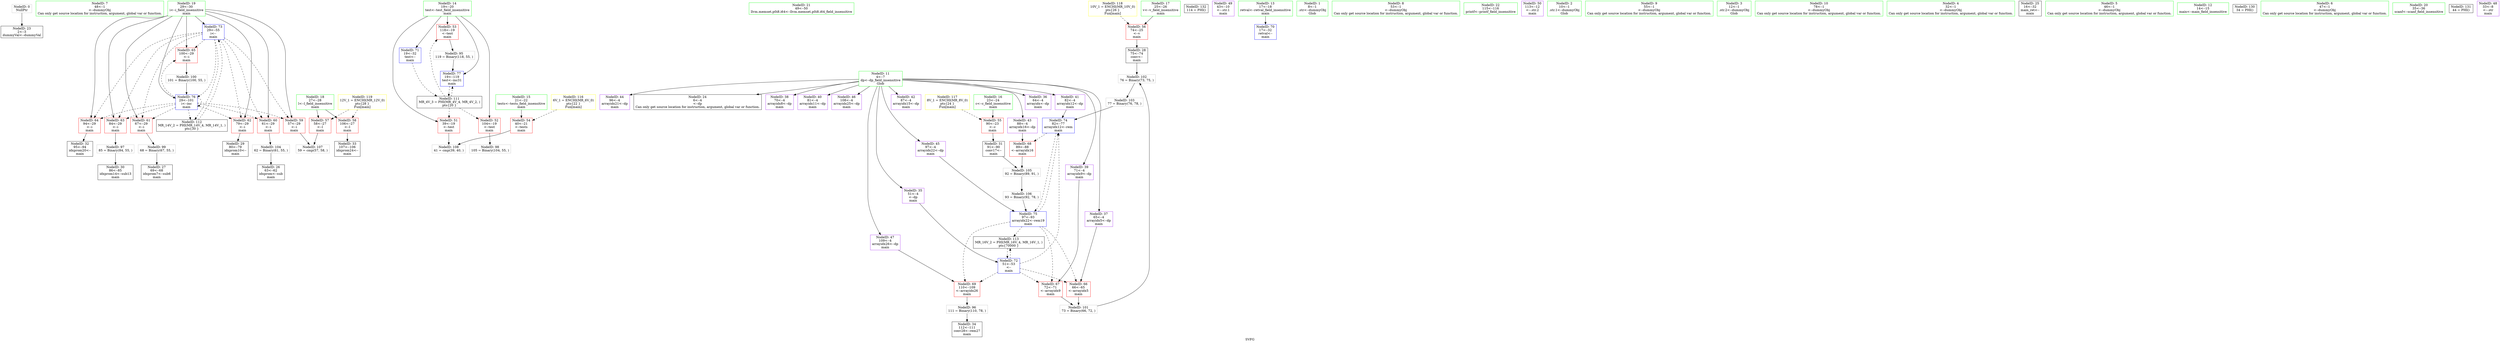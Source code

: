 digraph "SVFG" {
	label="SVFG";

	Node0x55bb66473980 [shape=record,color=grey,label="{NodeID: 0\nNullPtr}"];
	Node0x55bb66473980 -> Node0x55bb66486560[style=solid];
	Node0x55bb66473b30 [shape=record,color=green,label="{NodeID: 7\n48\<--1\n\<--dummyObj\nCan only get source location for instruction, argument, global var or function.}"];
	Node0x55bb66487c50 [shape=record,color=grey,label="{NodeID: 97\n85 = Binary(84, 55, )\n}"];
	Node0x55bb66487c50 -> Node0x55bb66486b70[style=solid];
	Node0x55bb66485d80 [shape=record,color=green,label="{NodeID: 14\n19\<--20\ntest\<--test_field_insensitive\nmain\n}"];
	Node0x55bb66485d80 -> Node0x55bb66488ca0[style=solid];
	Node0x55bb66485d80 -> Node0x55bb66488d70[style=solid];
	Node0x55bb66485d80 -> Node0x55bb66488e40[style=solid];
	Node0x55bb66485d80 -> Node0x55bb66489ce0[style=solid];
	Node0x55bb66485d80 -> Node0x55bb6648a1c0[style=solid];
	Node0x55bb6648c520 [shape=record,color=grey,label="{NodeID: 104\n62 = Binary(61, 55, )\n}"];
	Node0x55bb6648c520 -> Node0x55bb66486830[style=solid];
	Node0x55bb66486360 [shape=record,color=green,label="{NodeID: 21\n49\<--50\nllvm.memset.p0i8.i64\<--llvm.memset.p0i8.i64_field_insensitive\n}"];
	Node0x55bb66490d70 [shape=record,color=black,label="{NodeID: 111\nMR_4V_3 = PHI(MR_4V_4, MR_4V_2, )\npts\{20 \}\n}"];
	Node0x55bb66490d70 -> Node0x55bb66488ca0[style=dashed];
	Node0x55bb66490d70 -> Node0x55bb66488d70[style=dashed];
	Node0x55bb66490d70 -> Node0x55bb66488e40[style=dashed];
	Node0x55bb66490d70 -> Node0x55bb6648a1c0[style=dashed];
	Node0x55bb664869d0 [shape=record,color=black,label="{NodeID: 28\n75\<--74\nconv\<--\nmain\n}"];
	Node0x55bb664869d0 -> Node0x55bb6648c220[style=solid];
	Node0x55bb66492a30 [shape=record,color=yellow,style=double,label="{NodeID: 118\n10V_1 = ENCHI(MR_10V_0)\npts\{26 \}\nFun[main]}"];
	Node0x55bb66492a30 -> Node0x55bb664890b0[style=dashed];
	Node0x55bb66486f80 [shape=record,color=purple,label="{NodeID: 35\n51\<--4\n\<--dp\nmain\n}"];
	Node0x55bb66486f80 -> Node0x55bb66489db0[style=solid];
	Node0x55bb66487530 [shape=record,color=purple,label="{NodeID: 42\n87\<--4\narrayidx15\<--dp\nmain\n}"];
	Node0x55bb66497900 [shape=record,color=black,label="{NodeID: 132\n114 = PHI()\n}"];
	Node0x55bb66488b00 [shape=record,color=purple,label="{NodeID: 49\n43\<--10\n\<--.str.1\nmain\n}"];
	Node0x55bb664890b0 [shape=record,color=red,label="{NodeID: 56\n74\<--25\n\<--v\nmain\n}"];
	Node0x55bb664890b0 -> Node0x55bb664869d0[style=solid];
	Node0x55bb66489660 [shape=record,color=red,label="{NodeID: 63\n84\<--29\n\<--i\nmain\n}"];
	Node0x55bb66489660 -> Node0x55bb66487c50[style=solid];
	Node0x55bb66489c10 [shape=record,color=blue,label="{NodeID: 70\n17\<--32\nretval\<--\nmain\n}"];
	Node0x55bb6648a1c0 [shape=record,color=blue,label="{NodeID: 77\n19\<--119\ntest\<--inc31\nmain\n}"];
	Node0x55bb6648a1c0 -> Node0x55bb66490d70[style=dashed];
	Node0x55bb66472c20 [shape=record,color=green,label="{NodeID: 1\n8\<--1\n.str\<--dummyObj\nGlob }"];
	Node0x55bb66473bc0 [shape=record,color=green,label="{NodeID: 8\n53\<--1\n\<--dummyObj\nCan only get source location for instruction, argument, global var or function.}"];
	Node0x55bb66487dd0 [shape=record,color=grey,label="{NodeID: 98\n105 = Binary(104, 55, )\n}"];
	Node0x55bb66485e50 [shape=record,color=green,label="{NodeID: 15\n21\<--22\ntests\<--tests_field_insensitive\nmain\n}"];
	Node0x55bb66485e50 -> Node0x55bb66488f10[style=solid];
	Node0x55bb6648c6a0 [shape=record,color=grey,label="{NodeID: 105\n92 = Binary(89, 91, )\n}"];
	Node0x55bb6648c6a0 -> Node0x55bb6648c820[style=solid];
	Node0x55bb66486460 [shape=record,color=green,label="{NodeID: 22\n115\<--116\nprintf\<--printf_field_insensitive\n}"];
	Node0x55bb66491270 [shape=record,color=black,label="{NodeID: 112\nMR_14V_2 = PHI(MR_14V_4, MR_14V_1, )\npts\{30 \}\n}"];
	Node0x55bb66491270 -> Node0x55bb66489e80[style=dashed];
	Node0x55bb66486aa0 [shape=record,color=black,label="{NodeID: 29\n80\<--79\nidxprom10\<--\nmain\n}"];
	Node0x55bb66492b10 [shape=record,color=yellow,style=double,label="{NodeID: 119\n12V_1 = ENCHI(MR_12V_0)\npts\{28 \}\nFun[main]}"];
	Node0x55bb66492b10 -> Node0x55bb66489180[style=dashed];
	Node0x55bb66492b10 -> Node0x55bb66489250[style=dashed];
	Node0x55bb66487050 [shape=record,color=purple,label="{NodeID: 36\n64\<--4\narrayidx\<--dp\nmain\n}"];
	Node0x55bb66487600 [shape=record,color=purple,label="{NodeID: 43\n88\<--4\narrayidx16\<--dp\nmain\n}"];
	Node0x55bb66487600 -> Node0x55bb66489a70[style=solid];
	Node0x55bb66488bd0 [shape=record,color=purple,label="{NodeID: 50\n113\<--12\n\<--.str.2\nmain\n}"];
	Node0x55bb66489180 [shape=record,color=red,label="{NodeID: 57\n58\<--27\n\<--l\nmain\n}"];
	Node0x55bb66489180 -> Node0x55bb6648c9a0[style=solid];
	Node0x55bb66489730 [shape=record,color=red,label="{NodeID: 64\n94\<--29\n\<--i\nmain\n}"];
	Node0x55bb66489730 -> Node0x55bb66486d10[style=solid];
	Node0x55bb66489ce0 [shape=record,color=blue,label="{NodeID: 71\n19\<--32\ntest\<--\nmain\n}"];
	Node0x55bb66489ce0 -> Node0x55bb66490d70[style=dashed];
	Node0x55bb66472720 [shape=record,color=green,label="{NodeID: 2\n10\<--1\n.str.1\<--dummyObj\nGlob }"];
	Node0x55bb66485150 [shape=record,color=green,label="{NodeID: 9\n55\<--1\n\<--dummyObj\nCan only get source location for instruction, argument, global var or function.}"];
	Node0x55bb66487f50 [shape=record,color=grey,label="{NodeID: 99\n68 = Binary(67, 55, )\n}"];
	Node0x55bb66487f50 -> Node0x55bb66486900[style=solid];
	Node0x55bb66485f20 [shape=record,color=green,label="{NodeID: 16\n23\<--24\nc\<--c_field_insensitive\nmain\n}"];
	Node0x55bb66485f20 -> Node0x55bb66488fe0[style=solid];
	Node0x55bb6648c820 [shape=record,color=grey,label="{NodeID: 106\n93 = Binary(92, 78, )\n}"];
	Node0x55bb6648c820 -> Node0x55bb6648a020[style=solid];
	Node0x55bb66486560 [shape=record,color=black,label="{NodeID: 23\n2\<--3\ndummyVal\<--dummyVal\n}"];
	Node0x55bb66491770 [shape=record,color=black,label="{NodeID: 113\nMR_16V_2 = PHI(MR_16V_4, MR_16V_1, )\npts\{70000 \}\n}"];
	Node0x55bb66491770 -> Node0x55bb66489db0[style=dashed];
	Node0x55bb66486b70 [shape=record,color=black,label="{NodeID: 30\n86\<--85\nidxprom14\<--sub13\nmain\n}"];
	Node0x55bb66487120 [shape=record,color=purple,label="{NodeID: 37\n65\<--4\narrayidx5\<--dp\nmain\n}"];
	Node0x55bb66487120 -> Node0x55bb664898d0[style=solid];
	Node0x55bb664876d0 [shape=record,color=purple,label="{NodeID: 44\n96\<--4\narrayidx21\<--dp\nmain\n}"];
	Node0x55bb66488ca0 [shape=record,color=red,label="{NodeID: 51\n39\<--19\n\<--test\nmain\n}"];
	Node0x55bb66488ca0 -> Node0x55bb6648cb20[style=solid];
	Node0x55bb66489250 [shape=record,color=red,label="{NodeID: 58\n106\<--27\n\<--l\nmain\n}"];
	Node0x55bb66489250 -> Node0x55bb66486de0[style=solid];
	Node0x55bb66489800 [shape=record,color=red,label="{NodeID: 65\n100\<--29\n\<--i\nmain\n}"];
	Node0x55bb66489800 -> Node0x55bb664880d0[style=solid];
	Node0x55bb66489db0 [shape=record,color=blue,label="{NodeID: 72\n51\<--53\n\<--\nmain\n}"];
	Node0x55bb66489db0 -> Node0x55bb664898d0[style=dashed];
	Node0x55bb66489db0 -> Node0x55bb664899a0[style=dashed];
	Node0x55bb66489db0 -> Node0x55bb66489b40[style=dashed];
	Node0x55bb66489db0 -> Node0x55bb66489f50[style=dashed];
	Node0x55bb66489db0 -> Node0x55bb66491770[style=dashed];
	Node0x55bb66484e10 [shape=record,color=green,label="{NodeID: 3\n12\<--1\n.str.2\<--dummyObj\nGlob }"];
	Node0x55bb66485220 [shape=record,color=green,label="{NodeID: 10\n78\<--1\n\<--dummyObj\nCan only get source location for instruction, argument, global var or function.}"];
	Node0x55bb664880d0 [shape=record,color=grey,label="{NodeID: 100\n101 = Binary(100, 55, )\n}"];
	Node0x55bb664880d0 -> Node0x55bb6648a0f0[style=solid];
	Node0x55bb66485ff0 [shape=record,color=green,label="{NodeID: 17\n25\<--26\nv\<--v_field_insensitive\nmain\n}"];
	Node0x55bb66485ff0 -> Node0x55bb664890b0[style=solid];
	Node0x55bb6648c9a0 [shape=record,color=grey,label="{NodeID: 107\n59 = cmp(57, 58, )\n}"];
	Node0x55bb66486660 [shape=record,color=black,label="{NodeID: 24\n6\<--4\n\<--dp\nCan only get source location for instruction, argument, global var or function.}"];
	Node0x55bb66486c40 [shape=record,color=black,label="{NodeID: 31\n91\<--90\nconv17\<--\nmain\n}"];
	Node0x55bb66486c40 -> Node0x55bb6648c6a0[style=solid];
	Node0x55bb664871f0 [shape=record,color=purple,label="{NodeID: 38\n70\<--4\narrayidx8\<--dp\nmain\n}"];
	Node0x55bb664877a0 [shape=record,color=purple,label="{NodeID: 45\n97\<--4\narrayidx22\<--dp\nmain\n}"];
	Node0x55bb664877a0 -> Node0x55bb6648a020[style=solid];
	Node0x55bb66488d70 [shape=record,color=red,label="{NodeID: 52\n104\<--19\n\<--test\nmain\n}"];
	Node0x55bb66488d70 -> Node0x55bb66487dd0[style=solid];
	Node0x55bb66489320 [shape=record,color=red,label="{NodeID: 59\n57\<--29\n\<--i\nmain\n}"];
	Node0x55bb66489320 -> Node0x55bb6648c9a0[style=solid];
	Node0x55bb664898d0 [shape=record,color=red,label="{NodeID: 66\n66\<--65\n\<--arrayidx5\nmain\n}"];
	Node0x55bb664898d0 -> Node0x55bb6648c0a0[style=solid];
	Node0x55bb66489e80 [shape=record,color=blue,label="{NodeID: 73\n29\<--55\ni\<--\nmain\n}"];
	Node0x55bb66489e80 -> Node0x55bb66489320[style=dashed];
	Node0x55bb66489e80 -> Node0x55bb664893f0[style=dashed];
	Node0x55bb66489e80 -> Node0x55bb664894c0[style=dashed];
	Node0x55bb66489e80 -> Node0x55bb66489590[style=dashed];
	Node0x55bb66489e80 -> Node0x55bb66489660[style=dashed];
	Node0x55bb66489e80 -> Node0x55bb66489730[style=dashed];
	Node0x55bb66489e80 -> Node0x55bb66489800[style=dashed];
	Node0x55bb66489e80 -> Node0x55bb6648a0f0[style=dashed];
	Node0x55bb66489e80 -> Node0x55bb66491270[style=dashed];
	Node0x55bb66484ea0 [shape=record,color=green,label="{NodeID: 4\n32\<--1\n\<--dummyObj\nCan only get source location for instruction, argument, global var or function.}"];
	Node0x55bb664852f0 [shape=record,color=green,label="{NodeID: 11\n4\<--7\ndp\<--dp_field_insensitive\nGlob }"];
	Node0x55bb664852f0 -> Node0x55bb66486660[style=solid];
	Node0x55bb664852f0 -> Node0x55bb66486f80[style=solid];
	Node0x55bb664852f0 -> Node0x55bb66487050[style=solid];
	Node0x55bb664852f0 -> Node0x55bb66487120[style=solid];
	Node0x55bb664852f0 -> Node0x55bb664871f0[style=solid];
	Node0x55bb664852f0 -> Node0x55bb664872c0[style=solid];
	Node0x55bb664852f0 -> Node0x55bb66487390[style=solid];
	Node0x55bb664852f0 -> Node0x55bb66487460[style=solid];
	Node0x55bb664852f0 -> Node0x55bb66487530[style=solid];
	Node0x55bb664852f0 -> Node0x55bb66487600[style=solid];
	Node0x55bb664852f0 -> Node0x55bb664876d0[style=solid];
	Node0x55bb664852f0 -> Node0x55bb664877a0[style=solid];
	Node0x55bb664852f0 -> Node0x55bb66487870[style=solid];
	Node0x55bb664852f0 -> Node0x55bb66487940[style=solid];
	Node0x55bb6648c0a0 [shape=record,color=grey,label="{NodeID: 101\n73 = Binary(66, 72, )\n}"];
	Node0x55bb6648c0a0 -> Node0x55bb6648c220[style=solid];
	Node0x55bb664860c0 [shape=record,color=green,label="{NodeID: 18\n27\<--28\nl\<--l_field_insensitive\nmain\n}"];
	Node0x55bb664860c0 -> Node0x55bb66489180[style=solid];
	Node0x55bb664860c0 -> Node0x55bb66489250[style=solid];
	Node0x55bb6648cb20 [shape=record,color=grey,label="{NodeID: 108\n41 = cmp(39, 40, )\n}"];
	Node0x55bb66486760 [shape=record,color=black,label="{NodeID: 25\n16\<--32\nmain_ret\<--\nmain\n}"];
	Node0x55bb66486d10 [shape=record,color=black,label="{NodeID: 32\n95\<--94\nidxprom20\<--\nmain\n}"];
	Node0x55bb664872c0 [shape=record,color=purple,label="{NodeID: 39\n71\<--4\narrayidx9\<--dp\nmain\n}"];
	Node0x55bb664872c0 -> Node0x55bb664899a0[style=solid];
	Node0x55bb66487870 [shape=record,color=purple,label="{NodeID: 46\n108\<--4\narrayidx25\<--dp\nmain\n}"];
	Node0x55bb66488e40 [shape=record,color=red,label="{NodeID: 53\n118\<--19\n\<--test\nmain\n}"];
	Node0x55bb66488e40 -> Node0x55bb6648af90[style=solid];
	Node0x55bb664893f0 [shape=record,color=red,label="{NodeID: 60\n61\<--29\n\<--i\nmain\n}"];
	Node0x55bb664893f0 -> Node0x55bb6648c520[style=solid];
	Node0x55bb664899a0 [shape=record,color=red,label="{NodeID: 67\n72\<--71\n\<--arrayidx9\nmain\n}"];
	Node0x55bb664899a0 -> Node0x55bb6648c0a0[style=solid];
	Node0x55bb66489f50 [shape=record,color=blue,label="{NodeID: 74\n82\<--77\narrayidx12\<--rem\nmain\n}"];
	Node0x55bb66489f50 -> Node0x55bb66489a70[style=dashed];
	Node0x55bb66489f50 -> Node0x55bb6648a020[style=dashed];
	Node0x55bb66473a10 [shape=record,color=green,label="{NodeID: 5\n46\<--1\n\<--dummyObj\nCan only get source location for instruction, argument, global var or function.}"];
	Node0x55bb6648af90 [shape=record,color=grey,label="{NodeID: 95\n119 = Binary(118, 55, )\n}"];
	Node0x55bb6648af90 -> Node0x55bb6648a1c0[style=solid];
	Node0x55bb66485bb0 [shape=record,color=green,label="{NodeID: 12\n14\<--15\nmain\<--main_field_insensitive\n}"];
	Node0x55bb6648c220 [shape=record,color=grey,label="{NodeID: 102\n76 = Binary(73, 75, )\n}"];
	Node0x55bb6648c220 -> Node0x55bb6648c3a0[style=solid];
	Node0x55bb66486190 [shape=record,color=green,label="{NodeID: 19\n29\<--30\ni\<--i_field_insensitive\nmain\n}"];
	Node0x55bb66486190 -> Node0x55bb66489320[style=solid];
	Node0x55bb66486190 -> Node0x55bb664893f0[style=solid];
	Node0x55bb66486190 -> Node0x55bb664894c0[style=solid];
	Node0x55bb66486190 -> Node0x55bb66489590[style=solid];
	Node0x55bb66486190 -> Node0x55bb66489660[style=solid];
	Node0x55bb66486190 -> Node0x55bb66489730[style=solid];
	Node0x55bb66486190 -> Node0x55bb66489800[style=solid];
	Node0x55bb66486190 -> Node0x55bb66489e80[style=solid];
	Node0x55bb66486190 -> Node0x55bb6648a0f0[style=solid];
	Node0x55bb66486830 [shape=record,color=black,label="{NodeID: 26\n63\<--62\nidxprom\<--sub\nmain\n}"];
	Node0x55bb66492870 [shape=record,color=yellow,style=double,label="{NodeID: 116\n6V_1 = ENCHI(MR_6V_0)\npts\{22 \}\nFun[main]}"];
	Node0x55bb66492870 -> Node0x55bb66488f10[style=dashed];
	Node0x55bb66486de0 [shape=record,color=black,label="{NodeID: 33\n107\<--106\nidxprom24\<--\nmain\n}"];
	Node0x55bb66487390 [shape=record,color=purple,label="{NodeID: 40\n81\<--4\narrayidx11\<--dp\nmain\n}"];
	Node0x55bb66497700 [shape=record,color=black,label="{NodeID: 130\n34 = PHI()\n}"];
	Node0x55bb66487940 [shape=record,color=purple,label="{NodeID: 47\n109\<--4\narrayidx26\<--dp\nmain\n}"];
	Node0x55bb66487940 -> Node0x55bb66489b40[style=solid];
	Node0x55bb66488f10 [shape=record,color=red,label="{NodeID: 54\n40\<--21\n\<--tests\nmain\n}"];
	Node0x55bb66488f10 -> Node0x55bb6648cb20[style=solid];
	Node0x55bb664894c0 [shape=record,color=red,label="{NodeID: 61\n67\<--29\n\<--i\nmain\n}"];
	Node0x55bb664894c0 -> Node0x55bb66487f50[style=solid];
	Node0x55bb66489a70 [shape=record,color=red,label="{NodeID: 68\n89\<--88\n\<--arrayidx16\nmain\n}"];
	Node0x55bb66489a70 -> Node0x55bb6648c6a0[style=solid];
	Node0x55bb6648a020 [shape=record,color=blue,label="{NodeID: 75\n97\<--93\narrayidx22\<--rem19\nmain\n}"];
	Node0x55bb6648a020 -> Node0x55bb664898d0[style=dashed];
	Node0x55bb6648a020 -> Node0x55bb664899a0[style=dashed];
	Node0x55bb6648a020 -> Node0x55bb66489b40[style=dashed];
	Node0x55bb6648a020 -> Node0x55bb66489f50[style=dashed];
	Node0x55bb6648a020 -> Node0x55bb66491770[style=dashed];
	Node0x55bb66473aa0 [shape=record,color=green,label="{NodeID: 6\n47\<--1\n\<--dummyObj\nCan only get source location for instruction, argument, global var or function.}"];
	Node0x55bb66487ad0 [shape=record,color=grey,label="{NodeID: 96\n111 = Binary(110, 78, )\n}"];
	Node0x55bb66487ad0 -> Node0x55bb66486eb0[style=solid];
	Node0x55bb66485cb0 [shape=record,color=green,label="{NodeID: 13\n17\<--18\nretval\<--retval_field_insensitive\nmain\n}"];
	Node0x55bb66485cb0 -> Node0x55bb66489c10[style=solid];
	Node0x55bb6648c3a0 [shape=record,color=grey,label="{NodeID: 103\n77 = Binary(76, 78, )\n}"];
	Node0x55bb6648c3a0 -> Node0x55bb66489f50[style=solid];
	Node0x55bb66486260 [shape=record,color=green,label="{NodeID: 20\n35\<--36\nscanf\<--scanf_field_insensitive\n}"];
	Node0x55bb66486900 [shape=record,color=black,label="{NodeID: 27\n69\<--68\nidxprom7\<--sub6\nmain\n}"];
	Node0x55bb66492950 [shape=record,color=yellow,style=double,label="{NodeID: 117\n8V_1 = ENCHI(MR_8V_0)\npts\{24 \}\nFun[main]}"];
	Node0x55bb66492950 -> Node0x55bb66488fe0[style=dashed];
	Node0x55bb66486eb0 [shape=record,color=black,label="{NodeID: 34\n112\<--111\nconv28\<--rem27\nmain\n}"];
	Node0x55bb66487460 [shape=record,color=purple,label="{NodeID: 41\n82\<--4\narrayidx12\<--dp\nmain\n}"];
	Node0x55bb66487460 -> Node0x55bb66489f50[style=solid];
	Node0x55bb66497800 [shape=record,color=black,label="{NodeID: 131\n44 = PHI()\n}"];
	Node0x55bb66488a30 [shape=record,color=purple,label="{NodeID: 48\n33\<--8\n\<--.str\nmain\n}"];
	Node0x55bb66488fe0 [shape=record,color=red,label="{NodeID: 55\n90\<--23\n\<--c\nmain\n}"];
	Node0x55bb66488fe0 -> Node0x55bb66486c40[style=solid];
	Node0x55bb66489590 [shape=record,color=red,label="{NodeID: 62\n79\<--29\n\<--i\nmain\n}"];
	Node0x55bb66489590 -> Node0x55bb66486aa0[style=solid];
	Node0x55bb66489b40 [shape=record,color=red,label="{NodeID: 69\n110\<--109\n\<--arrayidx26\nmain\n}"];
	Node0x55bb66489b40 -> Node0x55bb66487ad0[style=solid];
	Node0x55bb6648a0f0 [shape=record,color=blue,label="{NodeID: 76\n29\<--101\ni\<--inc\nmain\n}"];
	Node0x55bb6648a0f0 -> Node0x55bb66489320[style=dashed];
	Node0x55bb6648a0f0 -> Node0x55bb664893f0[style=dashed];
	Node0x55bb6648a0f0 -> Node0x55bb664894c0[style=dashed];
	Node0x55bb6648a0f0 -> Node0x55bb66489590[style=dashed];
	Node0x55bb6648a0f0 -> Node0x55bb66489660[style=dashed];
	Node0x55bb6648a0f0 -> Node0x55bb66489730[style=dashed];
	Node0x55bb6648a0f0 -> Node0x55bb66489800[style=dashed];
	Node0x55bb6648a0f0 -> Node0x55bb6648a0f0[style=dashed];
	Node0x55bb6648a0f0 -> Node0x55bb66491270[style=dashed];
}
